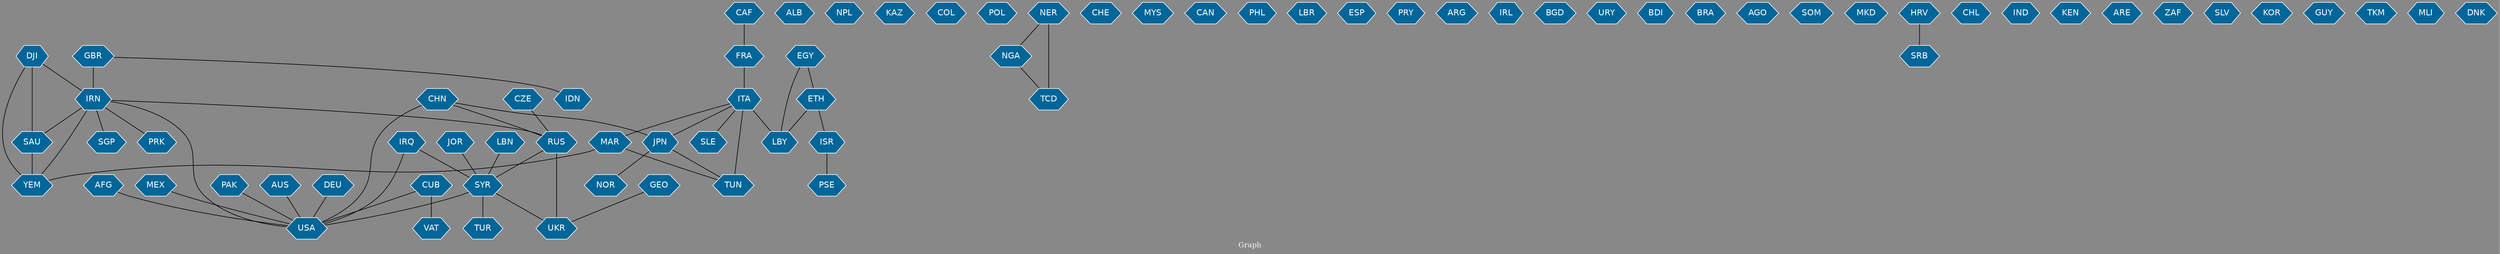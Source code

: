 // Countries together in item graph
graph {
	graph [bgcolor="#888888" fontcolor=white fontsize=12 label="Graph" outputorder=edgesfirst overlap=prism]
	node [color=white fillcolor="#006699" fontcolor=white fontname=Helvetica shape=hexagon style=filled]
	edge [arrowhead=open color=black fontcolor=white fontname=Courier fontsize=12]
		CHN [label=CHN]
		GBR [label=GBR]
		IRQ [label=IRQ]
		USA [label=USA]
		ALB [label=ALB]
		RUS [label=RUS]
		SAU [label=SAU]
		SYR [label=SYR]
		AUS [label=AUS]
		NPL [label=NPL]
		FRA [label=FRA]
		ITA [label=ITA]
		LBY [label=LBY]
		DEU [label=DEU]
		IDN [label=IDN]
		KAZ [label=KAZ]
		AFG [label=AFG]
		COL [label=COL]
		NOR [label=NOR]
		JPN [label=JPN]
		TUR [label=TUR]
		EGY [label=EGY]
		ETH [label=ETH]
		POL [label=POL]
		NGA [label=NGA]
		CHE [label=CHE]
		UKR [label=UKR]
		ISR [label=ISR]
		PSE [label=PSE]
		TUN [label=TUN]
		CUB [label=CUB]
		VAT [label=VAT]
		MYS [label=MYS]
		CAN [label=CAN]
		IRN [label=IRN]
		MAR [label=MAR]
		PHL [label=PHL]
		LBR [label=LBR]
		LBN [label=LBN]
		YEM [label=YEM]
		CZE [label=CZE]
		ESP [label=ESP]
		MEX [label=MEX]
		PRY [label=PRY]
		ARG [label=ARG]
		PAK [label=PAK]
		IRL [label=IRL]
		BGD [label=BGD]
		URY [label=URY]
		BDI [label=BDI]
		BRA [label=BRA]
		JOR [label=JOR]
		AGO [label=AGO]
		SOM [label=SOM]
		CAF [label=CAF]
		MKD [label=MKD]
		SLE [label=SLE]
		SRB [label=SRB]
		HRV [label=HRV]
		CHL [label=CHL]
		IND [label=IND]
		PRK [label=PRK]
		TCD [label=TCD]
		NER [label=NER]
		KEN [label=KEN]
		SGP [label=SGP]
		ARE [label=ARE]
		ZAF [label=ZAF]
		SLV [label=SLV]
		KOR [label=KOR]
		GUY [label=GUY]
		TKM [label=TKM]
		MLI [label=MLI]
		GEO [label=GEO]
		DNK [label=DNK]
		DJI [label=DJI]
			ITA -- TUN [weight=2]
			SYR -- USA [weight=1]
			GBR -- IRN [weight=3]
			ISR -- PSE [weight=2]
			SYR -- TUR [weight=3]
			ITA -- MAR [weight=1]
			IRN -- RUS [weight=1]
			PAK -- USA [weight=2]
			CHN -- USA [weight=2]
			GEO -- UKR [weight=1]
			ETH -- LBY [weight=1]
			AUS -- USA [weight=1]
			CAF -- FRA [weight=1]
			ITA -- JPN [weight=1]
			DJI -- IRN [weight=1]
			SAU -- YEM [weight=12]
			JPN -- TUN [weight=1]
			IRQ -- USA [weight=2]
			EGY -- ETH [weight=1]
			NER -- NGA [weight=1]
			DJI -- SAU [weight=1]
			NER -- TCD [weight=2]
			RUS -- SYR [weight=1]
			MAR -- TUN [weight=1]
			JPN -- NOR [weight=1]
			CUB -- USA [weight=1]
			SYR -- UKR [weight=1]
			MAR -- YEM [weight=1]
			AFG -- USA [weight=1]
			MEX -- USA [weight=1]
			CHN -- RUS [weight=1]
			CHN -- JPN [weight=1]
			ETH -- ISR [weight=1]
			LBN -- SYR [weight=3]
			CUB -- VAT [weight=1]
			RUS -- UKR [weight=19]
			IRQ -- SYR [weight=4]
			IRN -- USA [weight=2]
			FRA -- ITA [weight=1]
			IRN -- PRK [weight=2]
			JOR -- SYR [weight=1]
			IRN -- SAU [weight=2]
			HRV -- SRB [weight=1]
			DEU -- USA [weight=1]
			ITA -- SLE [weight=1]
			EGY -- LBY [weight=1]
			DJI -- YEM [weight=1]
			IRN -- YEM [weight=4]
			IRN -- SGP [weight=1]
			NGA -- TCD [weight=1]
			CZE -- RUS [weight=1]
			ITA -- LBY [weight=2]
			GBR -- IDN [weight=1]
}